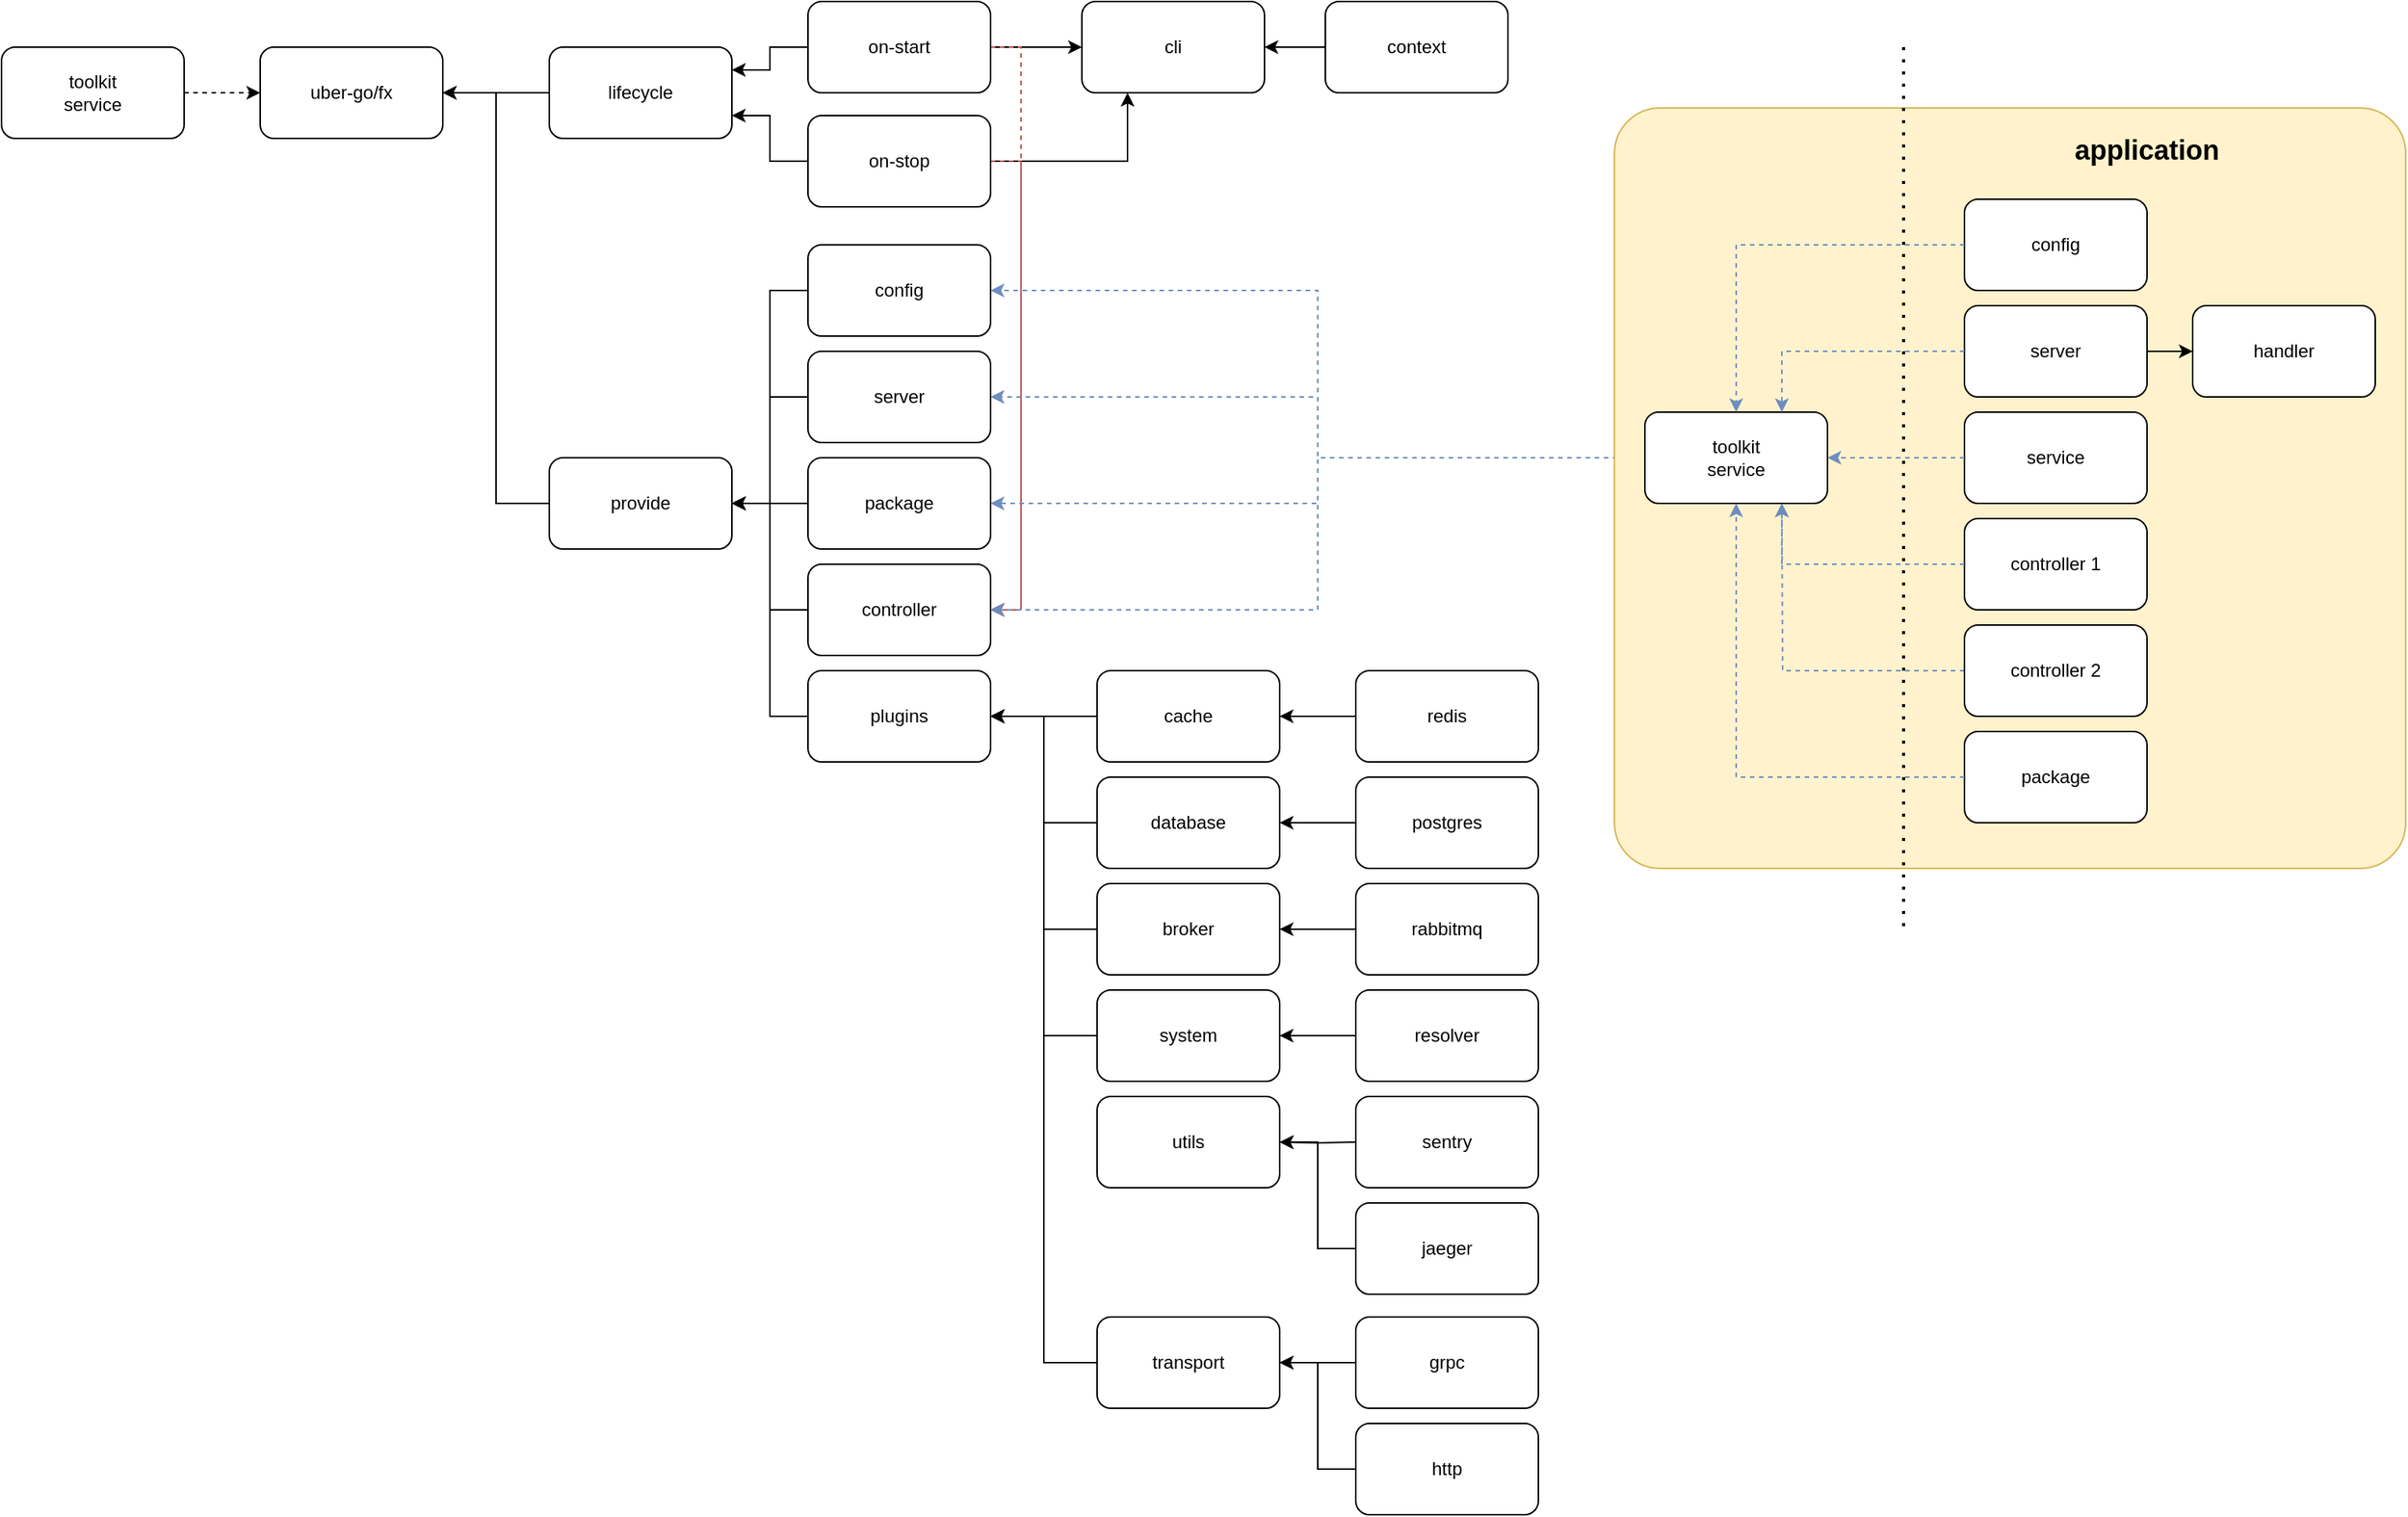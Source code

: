 <mxfile version="20.4.1" type="device"><diagram id="RHPOF6u7nGgn2JT59cTX" name="Page-1"><mxGraphModel dx="870" dy="782" grid="1" gridSize="10" guides="1" tooltips="1" connect="1" arrows="1" fold="1" page="1" pageScale="1" pageWidth="827" pageHeight="1169" math="0" shadow="0"><root><mxCell id="0"/><mxCell id="1" parent="0"/><mxCell id="QawZ9q5AlD-1u8M9Wo5r-120" style="edgeStyle=orthogonalEdgeStyle;rounded=0;orthogonalLoop=1;jettySize=auto;html=1;entryX=0;entryY=0.5;entryDx=0;entryDy=0;dashed=1;fontSize=18;" edge="1" parent="1" source="QawZ9q5AlD-1u8M9Wo5r-1" target="QawZ9q5AlD-1u8M9Wo5r-46"><mxGeometry relative="1" as="geometry"/></mxCell><mxCell id="QawZ9q5AlD-1u8M9Wo5r-1" value="toolkit&lt;br&gt;service" style="rounded=1;whiteSpace=wrap;html=1;" vertex="1" parent="1"><mxGeometry x="30" y="170" width="120" height="60" as="geometry"/></mxCell><mxCell id="QawZ9q5AlD-1u8M9Wo5r-75" style="edgeStyle=orthogonalEdgeStyle;rounded=0;orthogonalLoop=1;jettySize=auto;html=1;" edge="1" parent="1" source="QawZ9q5AlD-1u8M9Wo5r-3" target="QawZ9q5AlD-1u8M9Wo5r-72"><mxGeometry relative="1" as="geometry"/></mxCell><mxCell id="QawZ9q5AlD-1u8M9Wo5r-3" value="context" style="rounded=1;whiteSpace=wrap;html=1;" vertex="1" parent="1"><mxGeometry x="900" y="140" width="120" height="60" as="geometry"/></mxCell><mxCell id="QawZ9q5AlD-1u8M9Wo5r-67" style="edgeStyle=orthogonalEdgeStyle;rounded=0;orthogonalLoop=1;jettySize=auto;html=1;entryX=1;entryY=0.5;entryDx=0;entryDy=0;" edge="1" parent="1" source="QawZ9q5AlD-1u8M9Wo5r-12" target="QawZ9q5AlD-1u8M9Wo5r-50"><mxGeometry relative="1" as="geometry"/></mxCell><mxCell id="QawZ9q5AlD-1u8M9Wo5r-12" value="plugins" style="rounded=1;whiteSpace=wrap;html=1;" vertex="1" parent="1"><mxGeometry x="560" y="580" width="120" height="60" as="geometry"/></mxCell><mxCell id="QawZ9q5AlD-1u8M9Wo5r-29" style="edgeStyle=orthogonalEdgeStyle;rounded=0;orthogonalLoop=1;jettySize=auto;html=1;entryX=1;entryY=0.5;entryDx=0;entryDy=0;" edge="1" parent="1" source="QawZ9q5AlD-1u8M9Wo5r-14" target="QawZ9q5AlD-1u8M9Wo5r-12"><mxGeometry relative="1" as="geometry"><mxPoint x="870" y="930" as="targetPoint"/></mxGeometry></mxCell><mxCell id="QawZ9q5AlD-1u8M9Wo5r-14" value="database" style="rounded=1;whiteSpace=wrap;html=1;" vertex="1" parent="1"><mxGeometry x="750" y="650" width="120" height="60" as="geometry"/></mxCell><mxCell id="QawZ9q5AlD-1u8M9Wo5r-30" style="edgeStyle=orthogonalEdgeStyle;rounded=0;orthogonalLoop=1;jettySize=auto;html=1;entryX=1;entryY=0.5;entryDx=0;entryDy=0;" edge="1" parent="1" source="QawZ9q5AlD-1u8M9Wo5r-15" target="QawZ9q5AlD-1u8M9Wo5r-12"><mxGeometry relative="1" as="geometry"><mxPoint x="870" y="930" as="targetPoint"/></mxGeometry></mxCell><mxCell id="QawZ9q5AlD-1u8M9Wo5r-15" value="broker" style="rounded=1;whiteSpace=wrap;html=1;" vertex="1" parent="1"><mxGeometry x="750" y="720" width="120" height="60" as="geometry"/></mxCell><mxCell id="QawZ9q5AlD-1u8M9Wo5r-31" style="edgeStyle=orthogonalEdgeStyle;rounded=0;orthogonalLoop=1;jettySize=auto;html=1;entryX=1;entryY=0.5;entryDx=0;entryDy=0;" edge="1" parent="1" source="QawZ9q5AlD-1u8M9Wo5r-16" target="QawZ9q5AlD-1u8M9Wo5r-12"><mxGeometry relative="1" as="geometry"><mxPoint x="870" y="930" as="targetPoint"/></mxGeometry></mxCell><mxCell id="QawZ9q5AlD-1u8M9Wo5r-16" value="system" style="rounded=1;whiteSpace=wrap;html=1;" vertex="1" parent="1"><mxGeometry x="750" y="790" width="120" height="60" as="geometry"/></mxCell><mxCell id="QawZ9q5AlD-1u8M9Wo5r-69" style="edgeStyle=orthogonalEdgeStyle;rounded=0;orthogonalLoop=1;jettySize=auto;html=1;entryX=1;entryY=0.5;entryDx=0;entryDy=0;" edge="1" parent="1" source="QawZ9q5AlD-1u8M9Wo5r-17" target="QawZ9q5AlD-1u8M9Wo5r-12"><mxGeometry relative="1" as="geometry"/></mxCell><mxCell id="QawZ9q5AlD-1u8M9Wo5r-17" value="transport" style="rounded=1;whiteSpace=wrap;html=1;" vertex="1" parent="1"><mxGeometry x="750" y="1005" width="120" height="60" as="geometry"/></mxCell><mxCell id="QawZ9q5AlD-1u8M9Wo5r-37" style="edgeStyle=orthogonalEdgeStyle;rounded=0;orthogonalLoop=1;jettySize=auto;html=1;exitX=0;exitY=0.5;exitDx=0;exitDy=0;entryX=1;entryY=0.5;entryDx=0;entryDy=0;" edge="1" parent="1" source="QawZ9q5AlD-1u8M9Wo5r-18" target="QawZ9q5AlD-1u8M9Wo5r-16"><mxGeometry relative="1" as="geometry"/></mxCell><mxCell id="QawZ9q5AlD-1u8M9Wo5r-18" value="resolver" style="rounded=1;whiteSpace=wrap;html=1;" vertex="1" parent="1"><mxGeometry x="920" y="790" width="120" height="60" as="geometry"/></mxCell><mxCell id="QawZ9q5AlD-1u8M9Wo5r-19" value="utils" style="rounded=1;whiteSpace=wrap;html=1;" vertex="1" parent="1"><mxGeometry x="750" y="860" width="120" height="60" as="geometry"/></mxCell><mxCell id="QawZ9q5AlD-1u8M9Wo5r-38" style="edgeStyle=orthogonalEdgeStyle;rounded=0;orthogonalLoop=1;jettySize=auto;html=1;exitX=0;exitY=0.5;exitDx=0;exitDy=0;entryX=1;entryY=0.5;entryDx=0;entryDy=0;" edge="1" parent="1" target="QawZ9q5AlD-1u8M9Wo5r-19"><mxGeometry relative="1" as="geometry"><mxPoint x="920" y="890" as="sourcePoint"/><mxPoint x="870" y="890" as="targetPoint"/></mxGeometry></mxCell><mxCell id="QawZ9q5AlD-1u8M9Wo5r-20" value="sentry" style="rounded=1;whiteSpace=wrap;html=1;" vertex="1" parent="1"><mxGeometry x="920" y="860" width="120" height="60" as="geometry"/></mxCell><mxCell id="QawZ9q5AlD-1u8M9Wo5r-28" style="edgeStyle=orthogonalEdgeStyle;rounded=0;orthogonalLoop=1;jettySize=auto;html=1;entryX=1;entryY=0.5;entryDx=0;entryDy=0;" edge="1" parent="1" source="QawZ9q5AlD-1u8M9Wo5r-21" target="QawZ9q5AlD-1u8M9Wo5r-12"><mxGeometry relative="1" as="geometry"/></mxCell><mxCell id="QawZ9q5AlD-1u8M9Wo5r-21" value="cache" style="rounded=1;whiteSpace=wrap;html=1;" vertex="1" parent="1"><mxGeometry x="750" y="580" width="120" height="60" as="geometry"/></mxCell><mxCell id="QawZ9q5AlD-1u8M9Wo5r-40" style="edgeStyle=orthogonalEdgeStyle;rounded=0;orthogonalLoop=1;jettySize=auto;html=1;entryX=1;entryY=0.5;entryDx=0;entryDy=0;" edge="1" parent="1" source="QawZ9q5AlD-1u8M9Wo5r-22" target="QawZ9q5AlD-1u8M9Wo5r-17"><mxGeometry relative="1" as="geometry"/></mxCell><mxCell id="QawZ9q5AlD-1u8M9Wo5r-22" value="grpc" style="rounded=1;whiteSpace=wrap;html=1;" vertex="1" parent="1"><mxGeometry x="920" y="1005" width="120" height="60" as="geometry"/></mxCell><mxCell id="QawZ9q5AlD-1u8M9Wo5r-41" style="edgeStyle=orthogonalEdgeStyle;rounded=0;orthogonalLoop=1;jettySize=auto;html=1;entryX=1;entryY=0.5;entryDx=0;entryDy=0;" edge="1" parent="1" source="QawZ9q5AlD-1u8M9Wo5r-23" target="QawZ9q5AlD-1u8M9Wo5r-17"><mxGeometry relative="1" as="geometry"><mxPoint x="840" y="1150" as="targetPoint"/></mxGeometry></mxCell><mxCell id="QawZ9q5AlD-1u8M9Wo5r-23" value="http" style="rounded=1;whiteSpace=wrap;html=1;" vertex="1" parent="1"><mxGeometry x="920" y="1075" width="120" height="60" as="geometry"/></mxCell><mxCell id="QawZ9q5AlD-1u8M9Wo5r-39" style="edgeStyle=orthogonalEdgeStyle;rounded=0;orthogonalLoop=1;jettySize=auto;html=1;exitX=0;exitY=0.5;exitDx=0;exitDy=0;entryX=1;entryY=0.5;entryDx=0;entryDy=0;" edge="1" parent="1" source="QawZ9q5AlD-1u8M9Wo5r-24" target="QawZ9q5AlD-1u8M9Wo5r-19"><mxGeometry relative="1" as="geometry"><mxPoint x="680" y="960" as="targetPoint"/></mxGeometry></mxCell><mxCell id="QawZ9q5AlD-1u8M9Wo5r-24" value="jaeger" style="rounded=1;whiteSpace=wrap;html=1;" vertex="1" parent="1"><mxGeometry x="920" y="930" width="120" height="60" as="geometry"/></mxCell><mxCell id="QawZ9q5AlD-1u8M9Wo5r-36" style="edgeStyle=orthogonalEdgeStyle;rounded=0;orthogonalLoop=1;jettySize=auto;html=1;exitX=0;exitY=0.5;exitDx=0;exitDy=0;entryX=1;entryY=0.5;entryDx=0;entryDy=0;" edge="1" parent="1" source="QawZ9q5AlD-1u8M9Wo5r-25" target="QawZ9q5AlD-1u8M9Wo5r-15"><mxGeometry relative="1" as="geometry"/></mxCell><mxCell id="QawZ9q5AlD-1u8M9Wo5r-25" value="rabbitmq" style="rounded=1;whiteSpace=wrap;html=1;" vertex="1" parent="1"><mxGeometry x="920" y="720" width="120" height="60" as="geometry"/></mxCell><mxCell id="QawZ9q5AlD-1u8M9Wo5r-35" style="edgeStyle=orthogonalEdgeStyle;rounded=0;orthogonalLoop=1;jettySize=auto;html=1;exitX=0;exitY=0.5;exitDx=0;exitDy=0;entryX=1;entryY=0.5;entryDx=0;entryDy=0;" edge="1" parent="1" source="QawZ9q5AlD-1u8M9Wo5r-26" target="QawZ9q5AlD-1u8M9Wo5r-14"><mxGeometry relative="1" as="geometry"/></mxCell><mxCell id="QawZ9q5AlD-1u8M9Wo5r-26" value="postgres" style="rounded=1;whiteSpace=wrap;html=1;" vertex="1" parent="1"><mxGeometry x="920" y="650" width="120" height="60" as="geometry"/></mxCell><mxCell id="QawZ9q5AlD-1u8M9Wo5r-34" style="edgeStyle=orthogonalEdgeStyle;rounded=0;orthogonalLoop=1;jettySize=auto;html=1;exitX=0;exitY=0.5;exitDx=0;exitDy=0;entryX=1;entryY=0.5;entryDx=0;entryDy=0;" edge="1" parent="1" source="QawZ9q5AlD-1u8M9Wo5r-27" target="QawZ9q5AlD-1u8M9Wo5r-21"><mxGeometry relative="1" as="geometry"/></mxCell><mxCell id="QawZ9q5AlD-1u8M9Wo5r-27" value="redis" style="rounded=1;whiteSpace=wrap;html=1;" vertex="1" parent="1"><mxGeometry x="920" y="580" width="120" height="60" as="geometry"/></mxCell><mxCell id="QawZ9q5AlD-1u8M9Wo5r-66" style="edgeStyle=orthogonalEdgeStyle;rounded=0;orthogonalLoop=1;jettySize=auto;html=1;entryX=1;entryY=0.5;entryDx=0;entryDy=0;" edge="1" parent="1" source="QawZ9q5AlD-1u8M9Wo5r-43" target="QawZ9q5AlD-1u8M9Wo5r-50"><mxGeometry relative="1" as="geometry"/></mxCell><mxCell id="QawZ9q5AlD-1u8M9Wo5r-43" value="controller" style="rounded=1;whiteSpace=wrap;html=1;" vertex="1" parent="1"><mxGeometry x="560" y="510" width="120" height="60" as="geometry"/></mxCell><mxCell id="QawZ9q5AlD-1u8M9Wo5r-63" style="edgeStyle=orthogonalEdgeStyle;rounded=0;orthogonalLoop=1;jettySize=auto;html=1;entryX=1;entryY=0.5;entryDx=0;entryDy=0;" edge="1" parent="1" source="QawZ9q5AlD-1u8M9Wo5r-44" target="QawZ9q5AlD-1u8M9Wo5r-50"><mxGeometry relative="1" as="geometry"/></mxCell><mxCell id="QawZ9q5AlD-1u8M9Wo5r-44" value="package" style="rounded=1;whiteSpace=wrap;html=1;" vertex="1" parent="1"><mxGeometry x="560" y="440" width="120" height="60" as="geometry"/></mxCell><mxCell id="QawZ9q5AlD-1u8M9Wo5r-53" style="edgeStyle=orthogonalEdgeStyle;rounded=0;orthogonalLoop=1;jettySize=auto;html=1;entryX=1;entryY=0.5;entryDx=0;entryDy=0;" edge="1" parent="1" source="QawZ9q5AlD-1u8M9Wo5r-45" target="QawZ9q5AlD-1u8M9Wo5r-50"><mxGeometry relative="1" as="geometry"><mxPoint x="410" y="515" as="targetPoint"/></mxGeometry></mxCell><mxCell id="QawZ9q5AlD-1u8M9Wo5r-45" value="server" style="rounded=1;whiteSpace=wrap;html=1;" vertex="1" parent="1"><mxGeometry x="560" y="370" width="120" height="60" as="geometry"/></mxCell><mxCell id="QawZ9q5AlD-1u8M9Wo5r-46" value="uber-go/fx" style="rounded=1;whiteSpace=wrap;html=1;" vertex="1" parent="1"><mxGeometry x="200" y="170" width="120" height="60" as="geometry"/></mxCell><mxCell id="QawZ9q5AlD-1u8M9Wo5r-52" style="edgeStyle=orthogonalEdgeStyle;rounded=0;orthogonalLoop=1;jettySize=auto;html=1;entryX=1;entryY=0.5;entryDx=0;entryDy=0;" edge="1" parent="1" source="QawZ9q5AlD-1u8M9Wo5r-49" target="QawZ9q5AlD-1u8M9Wo5r-50"><mxGeometry relative="1" as="geometry"/></mxCell><mxCell id="QawZ9q5AlD-1u8M9Wo5r-49" value="config" style="rounded=1;whiteSpace=wrap;html=1;" vertex="1" parent="1"><mxGeometry x="560" y="300" width="120" height="60" as="geometry"/></mxCell><mxCell id="QawZ9q5AlD-1u8M9Wo5r-60" style="edgeStyle=orthogonalEdgeStyle;rounded=0;orthogonalLoop=1;jettySize=auto;html=1;entryX=1;entryY=0.5;entryDx=0;entryDy=0;" edge="1" parent="1" source="QawZ9q5AlD-1u8M9Wo5r-50" target="QawZ9q5AlD-1u8M9Wo5r-46"><mxGeometry relative="1" as="geometry"/></mxCell><mxCell id="QawZ9q5AlD-1u8M9Wo5r-50" value="provide" style="rounded=1;whiteSpace=wrap;html=1;" vertex="1" parent="1"><mxGeometry x="390" y="440" width="120" height="60" as="geometry"/></mxCell><mxCell id="QawZ9q5AlD-1u8M9Wo5r-71" style="edgeStyle=orthogonalEdgeStyle;rounded=0;orthogonalLoop=1;jettySize=auto;html=1;entryX=1;entryY=0.5;entryDx=0;entryDy=0;" edge="1" parent="1" source="QawZ9q5AlD-1u8M9Wo5r-54" target="QawZ9q5AlD-1u8M9Wo5r-46"><mxGeometry relative="1" as="geometry"/></mxCell><mxCell id="QawZ9q5AlD-1u8M9Wo5r-54" value="lifecycle" style="rounded=1;whiteSpace=wrap;html=1;" vertex="1" parent="1"><mxGeometry x="390" y="170" width="120" height="60" as="geometry"/></mxCell><mxCell id="QawZ9q5AlD-1u8M9Wo5r-57" style="edgeStyle=orthogonalEdgeStyle;rounded=0;orthogonalLoop=1;jettySize=auto;html=1;entryX=1;entryY=0.25;entryDx=0;entryDy=0;" edge="1" parent="1" source="QawZ9q5AlD-1u8M9Wo5r-55" target="QawZ9q5AlD-1u8M9Wo5r-54"><mxGeometry relative="1" as="geometry"/></mxCell><mxCell id="QawZ9q5AlD-1u8M9Wo5r-74" style="edgeStyle=orthogonalEdgeStyle;rounded=0;orthogonalLoop=1;jettySize=auto;html=1;" edge="1" parent="1" source="QawZ9q5AlD-1u8M9Wo5r-55" target="QawZ9q5AlD-1u8M9Wo5r-72"><mxGeometry relative="1" as="geometry"/></mxCell><mxCell id="QawZ9q5AlD-1u8M9Wo5r-76" style="edgeStyle=orthogonalEdgeStyle;rounded=0;orthogonalLoop=1;jettySize=auto;html=1;entryX=1;entryY=0.5;entryDx=0;entryDy=0;exitX=1;exitY=0.5;exitDx=0;exitDy=0;fillColor=#f8cecc;strokeColor=#b85450;dashed=1;" edge="1" parent="1" source="QawZ9q5AlD-1u8M9Wo5r-55" target="QawZ9q5AlD-1u8M9Wo5r-43"><mxGeometry relative="1" as="geometry"/></mxCell><mxCell id="QawZ9q5AlD-1u8M9Wo5r-55" value="on-start" style="rounded=1;whiteSpace=wrap;html=1;" vertex="1" parent="1"><mxGeometry x="560" y="140" width="120" height="60" as="geometry"/></mxCell><mxCell id="QawZ9q5AlD-1u8M9Wo5r-58" style="edgeStyle=orthogonalEdgeStyle;rounded=0;orthogonalLoop=1;jettySize=auto;html=1;entryX=1;entryY=0.75;entryDx=0;entryDy=0;" edge="1" parent="1" source="QawZ9q5AlD-1u8M9Wo5r-56" target="QawZ9q5AlD-1u8M9Wo5r-54"><mxGeometry relative="1" as="geometry"/></mxCell><mxCell id="QawZ9q5AlD-1u8M9Wo5r-77" style="edgeStyle=orthogonalEdgeStyle;rounded=0;orthogonalLoop=1;jettySize=auto;html=1;entryX=0.25;entryY=1;entryDx=0;entryDy=0;" edge="1" parent="1" source="QawZ9q5AlD-1u8M9Wo5r-56" target="QawZ9q5AlD-1u8M9Wo5r-72"><mxGeometry relative="1" as="geometry"/></mxCell><mxCell id="QawZ9q5AlD-1u8M9Wo5r-121" style="edgeStyle=orthogonalEdgeStyle;rounded=0;orthogonalLoop=1;jettySize=auto;html=1;entryX=1;entryY=0.5;entryDx=0;entryDy=0;dashed=1;fontSize=18;fillColor=#f8cecc;strokeColor=#b85450;" edge="1" parent="1" source="QawZ9q5AlD-1u8M9Wo5r-56" target="QawZ9q5AlD-1u8M9Wo5r-43"><mxGeometry relative="1" as="geometry"><Array as="points"><mxPoint x="700" y="245"/><mxPoint x="700" y="540"/></Array></mxGeometry></mxCell><mxCell id="QawZ9q5AlD-1u8M9Wo5r-56" value="on-stop" style="rounded=1;whiteSpace=wrap;html=1;" vertex="1" parent="1"><mxGeometry x="560" y="215" width="120" height="60" as="geometry"/></mxCell><mxCell id="QawZ9q5AlD-1u8M9Wo5r-72" value="cli" style="rounded=1;whiteSpace=wrap;html=1;" vertex="1" parent="1"><mxGeometry x="740" y="140" width="120" height="60" as="geometry"/></mxCell><mxCell id="QawZ9q5AlD-1u8M9Wo5r-106" style="edgeStyle=orthogonalEdgeStyle;rounded=0;orthogonalLoop=1;jettySize=auto;html=1;entryX=1;entryY=0.5;entryDx=0;entryDy=0;fontSize=18;fillColor=#dae8fc;strokeColor=#6c8ebf;dashed=1;" edge="1" parent="1" source="QawZ9q5AlD-1u8M9Wo5r-98" target="QawZ9q5AlD-1u8M9Wo5r-49"><mxGeometry relative="1" as="geometry"/></mxCell><mxCell id="QawZ9q5AlD-1u8M9Wo5r-107" style="edgeStyle=orthogonalEdgeStyle;rounded=0;orthogonalLoop=1;jettySize=auto;html=1;entryX=1;entryY=0.5;entryDx=0;entryDy=0;dashed=1;fontSize=18;fillColor=#dae8fc;strokeColor=#6c8ebf;" edge="1" parent="1" source="QawZ9q5AlD-1u8M9Wo5r-98" target="QawZ9q5AlD-1u8M9Wo5r-45"><mxGeometry relative="1" as="geometry"/></mxCell><mxCell id="QawZ9q5AlD-1u8M9Wo5r-108" style="edgeStyle=orthogonalEdgeStyle;rounded=0;orthogonalLoop=1;jettySize=auto;html=1;entryX=1;entryY=0.5;entryDx=0;entryDy=0;dashed=1;fontSize=18;fillColor=#dae8fc;strokeColor=#6c8ebf;" edge="1" parent="1" source="QawZ9q5AlD-1u8M9Wo5r-98" target="QawZ9q5AlD-1u8M9Wo5r-44"><mxGeometry relative="1" as="geometry"/></mxCell><mxCell id="QawZ9q5AlD-1u8M9Wo5r-109" style="edgeStyle=orthogonalEdgeStyle;rounded=0;orthogonalLoop=1;jettySize=auto;html=1;entryX=1;entryY=0.5;entryDx=0;entryDy=0;dashed=1;fontSize=18;fillColor=#dae8fc;strokeColor=#6c8ebf;" edge="1" parent="1" source="QawZ9q5AlD-1u8M9Wo5r-98" target="QawZ9q5AlD-1u8M9Wo5r-43"><mxGeometry relative="1" as="geometry"/></mxCell><mxCell id="QawZ9q5AlD-1u8M9Wo5r-119" value="" style="group" vertex="1" connectable="0" parent="1"><mxGeometry x="1090" y="170" width="520" height="580" as="geometry"/></mxCell><mxCell id="QawZ9q5AlD-1u8M9Wo5r-79" value="" style="rounded=1;whiteSpace=wrap;html=1;arcSize=6;fillColor=#fff2cc;strokeColor=#d6b656;" vertex="1" parent="QawZ9q5AlD-1u8M9Wo5r-119"><mxGeometry y="40" width="520" height="500" as="geometry"/></mxCell><mxCell id="QawZ9q5AlD-1u8M9Wo5r-114" style="edgeStyle=orthogonalEdgeStyle;rounded=0;orthogonalLoop=1;jettySize=auto;html=1;dashed=1;fontSize=18;fillColor=#dae8fc;strokeColor=#6c8ebf;" edge="1" parent="QawZ9q5AlD-1u8M9Wo5r-119" source="QawZ9q5AlD-1u8M9Wo5r-89"><mxGeometry relative="1" as="geometry"><mxPoint x="110" y="300" as="targetPoint"/></mxGeometry></mxCell><mxCell id="QawZ9q5AlD-1u8M9Wo5r-83" value="server" style="rounded=1;whiteSpace=wrap;html=1;" vertex="1" parent="QawZ9q5AlD-1u8M9Wo5r-119"><mxGeometry x="230" y="170" width="120" height="60" as="geometry"/></mxCell><mxCell id="QawZ9q5AlD-1u8M9Wo5r-84" value="handler" style="rounded=1;whiteSpace=wrap;html=1;" vertex="1" parent="QawZ9q5AlD-1u8M9Wo5r-119"><mxGeometry x="380" y="170" width="120" height="60" as="geometry"/></mxCell><mxCell id="QawZ9q5AlD-1u8M9Wo5r-85" value="" style="edgeStyle=orthogonalEdgeStyle;rounded=0;orthogonalLoop=1;jettySize=auto;html=1;" edge="1" parent="QawZ9q5AlD-1u8M9Wo5r-119" source="QawZ9q5AlD-1u8M9Wo5r-83" target="QawZ9q5AlD-1u8M9Wo5r-84"><mxGeometry relative="1" as="geometry"/></mxCell><mxCell id="QawZ9q5AlD-1u8M9Wo5r-86" value="service" style="rounded=1;whiteSpace=wrap;html=1;" vertex="1" parent="QawZ9q5AlD-1u8M9Wo5r-119"><mxGeometry x="230" y="240" width="120" height="60" as="geometry"/></mxCell><mxCell id="QawZ9q5AlD-1u8M9Wo5r-87" value="controller 1" style="rounded=1;whiteSpace=wrap;html=1;" vertex="1" parent="QawZ9q5AlD-1u8M9Wo5r-119"><mxGeometry x="230" y="310" width="120" height="60" as="geometry"/></mxCell><mxCell id="QawZ9q5AlD-1u8M9Wo5r-88" value="config" style="rounded=1;whiteSpace=wrap;html=1;" vertex="1" parent="QawZ9q5AlD-1u8M9Wo5r-119"><mxGeometry x="230" y="100" width="120" height="60" as="geometry"/></mxCell><mxCell id="QawZ9q5AlD-1u8M9Wo5r-89" value="controller 2" style="rounded=1;whiteSpace=wrap;html=1;" vertex="1" parent="QawZ9q5AlD-1u8M9Wo5r-119"><mxGeometry x="230" y="380" width="120" height="60" as="geometry"/></mxCell><mxCell id="QawZ9q5AlD-1u8M9Wo5r-90" value="package" style="rounded=1;whiteSpace=wrap;html=1;" vertex="1" parent="QawZ9q5AlD-1u8M9Wo5r-119"><mxGeometry x="230" y="450" width="120" height="60" as="geometry"/></mxCell><mxCell id="QawZ9q5AlD-1u8M9Wo5r-91" value="application" style="text;html=1;strokeColor=none;fillColor=none;align=center;verticalAlign=middle;whiteSpace=wrap;rounded=0;fontStyle=1;fontSize=18;" vertex="1" parent="QawZ9q5AlD-1u8M9Wo5r-119"><mxGeometry x="190" y="40" width="320" height="55" as="geometry"/></mxCell><mxCell id="QawZ9q5AlD-1u8M9Wo5r-98" value="toolkit&lt;br&gt;service" style="rounded=1;whiteSpace=wrap;html=1;" vertex="1" parent="QawZ9q5AlD-1u8M9Wo5r-119"><mxGeometry x="20" y="240" width="120" height="60" as="geometry"/></mxCell><mxCell id="QawZ9q5AlD-1u8M9Wo5r-111" style="edgeStyle=orthogonalEdgeStyle;rounded=0;orthogonalLoop=1;jettySize=auto;html=1;entryX=0.75;entryY=0;entryDx=0;entryDy=0;dashed=1;fontSize=18;fillColor=#dae8fc;strokeColor=#6c8ebf;" edge="1" parent="QawZ9q5AlD-1u8M9Wo5r-119" source="QawZ9q5AlD-1u8M9Wo5r-83" target="QawZ9q5AlD-1u8M9Wo5r-98"><mxGeometry relative="1" as="geometry"/></mxCell><mxCell id="QawZ9q5AlD-1u8M9Wo5r-112" style="edgeStyle=orthogonalEdgeStyle;rounded=0;orthogonalLoop=1;jettySize=auto;html=1;entryX=1;entryY=0.5;entryDx=0;entryDy=0;dashed=1;fontSize=18;fillColor=#dae8fc;strokeColor=#6c8ebf;" edge="1" parent="QawZ9q5AlD-1u8M9Wo5r-119" source="QawZ9q5AlD-1u8M9Wo5r-86" target="QawZ9q5AlD-1u8M9Wo5r-98"><mxGeometry relative="1" as="geometry"/></mxCell><mxCell id="QawZ9q5AlD-1u8M9Wo5r-113" style="edgeStyle=orthogonalEdgeStyle;rounded=0;orthogonalLoop=1;jettySize=auto;html=1;dashed=1;fontSize=18;fillColor=#dae8fc;strokeColor=#6c8ebf;entryX=0.75;entryY=1;entryDx=0;entryDy=0;" edge="1" parent="QawZ9q5AlD-1u8M9Wo5r-119" source="QawZ9q5AlD-1u8M9Wo5r-87" target="QawZ9q5AlD-1u8M9Wo5r-98"><mxGeometry relative="1" as="geometry"><mxPoint x="110" y="300" as="targetPoint"/></mxGeometry></mxCell><mxCell id="QawZ9q5AlD-1u8M9Wo5r-110" style="edgeStyle=orthogonalEdgeStyle;rounded=0;orthogonalLoop=1;jettySize=auto;html=1;dashed=1;fontSize=18;fillColor=#dae8fc;strokeColor=#6c8ebf;" edge="1" parent="QawZ9q5AlD-1u8M9Wo5r-119" source="QawZ9q5AlD-1u8M9Wo5r-88" target="QawZ9q5AlD-1u8M9Wo5r-98"><mxGeometry relative="1" as="geometry"/></mxCell><mxCell id="QawZ9q5AlD-1u8M9Wo5r-115" style="edgeStyle=orthogonalEdgeStyle;rounded=0;orthogonalLoop=1;jettySize=auto;html=1;entryX=0.5;entryY=1;entryDx=0;entryDy=0;dashed=1;fontSize=18;fillColor=#dae8fc;strokeColor=#6c8ebf;" edge="1" parent="QawZ9q5AlD-1u8M9Wo5r-119" source="QawZ9q5AlD-1u8M9Wo5r-90" target="QawZ9q5AlD-1u8M9Wo5r-98"><mxGeometry relative="1" as="geometry"/></mxCell><mxCell id="QawZ9q5AlD-1u8M9Wo5r-101" value="" style="endArrow=none;dashed=1;html=1;dashPattern=1 3;strokeWidth=2;rounded=0;fontSize=18;" edge="1" parent="QawZ9q5AlD-1u8M9Wo5r-119"><mxGeometry width="50" height="50" relative="1" as="geometry"><mxPoint x="190" as="sourcePoint"/><mxPoint x="190" y="580" as="targetPoint"/></mxGeometry></mxCell></root></mxGraphModel></diagram></mxfile>